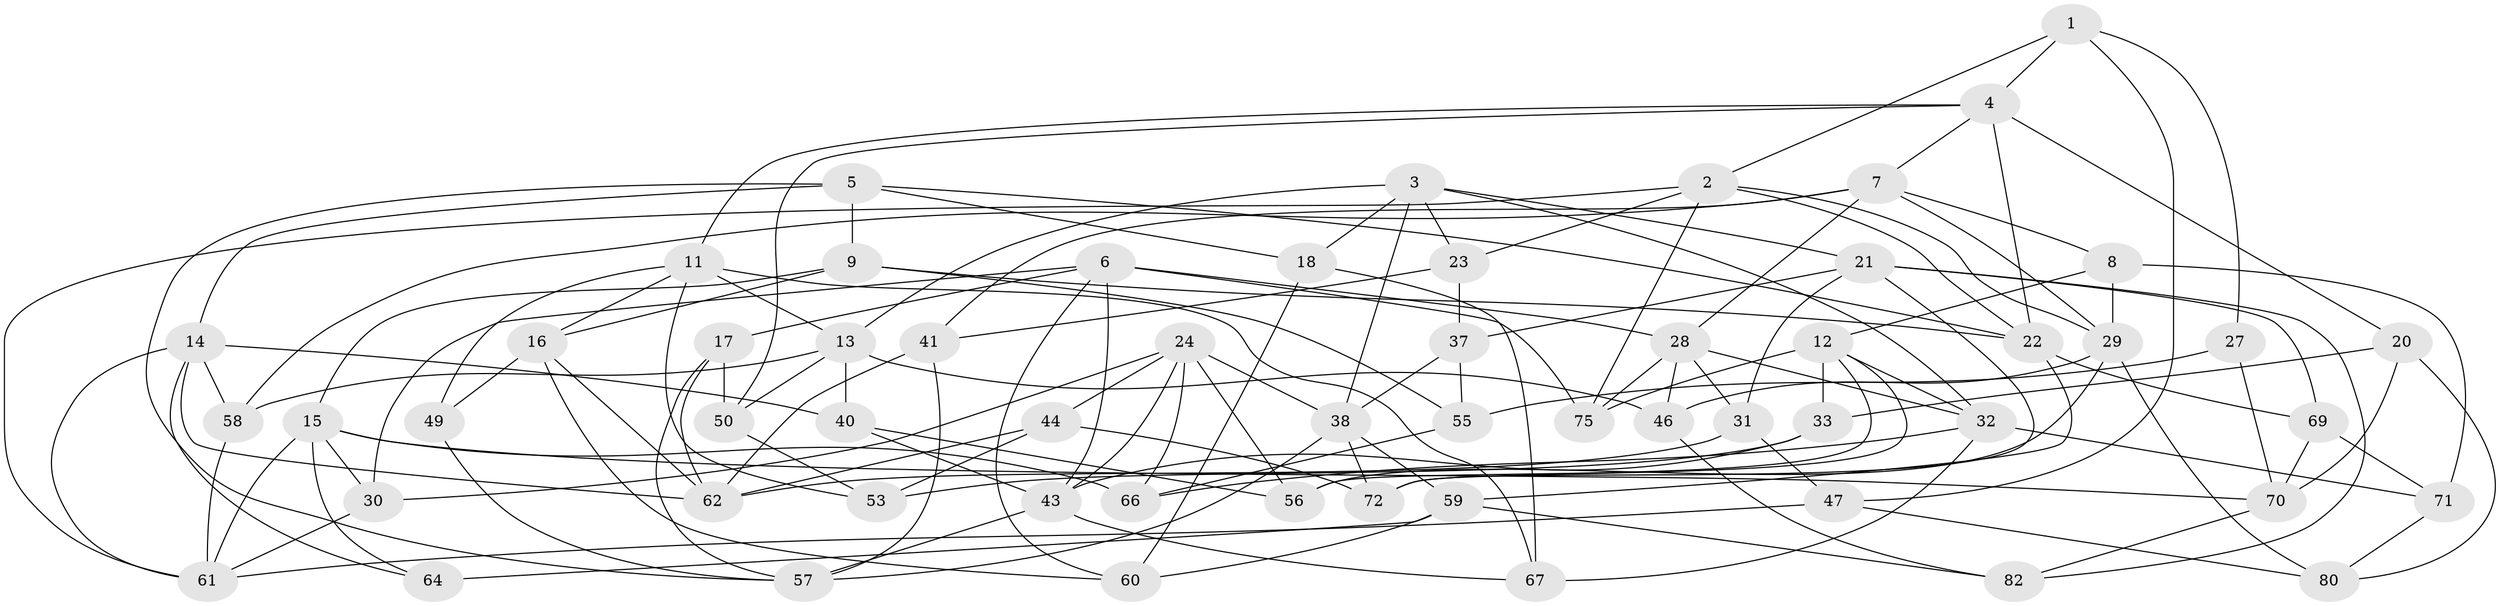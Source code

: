 // Generated by graph-tools (version 1.1) at 2025/52/02/27/25 19:52:35]
// undirected, 58 vertices, 138 edges
graph export_dot {
graph [start="1"]
  node [color=gray90,style=filled];
  1;
  2 [super="+10"];
  3 [super="+78"];
  4 [super="+19"];
  5 [super="+52"];
  6 [super="+42"];
  7 [super="+35"];
  8;
  9 [super="+36"];
  11 [super="+51"];
  12 [super="+84"];
  13 [super="+65"];
  14 [super="+34"];
  15 [super="+25"];
  16 [super="+39"];
  17;
  18;
  20;
  21 [super="+73"];
  22 [super="+26"];
  23;
  24 [super="+63"];
  27;
  28 [super="+48"];
  29 [super="+45"];
  30;
  31;
  32 [super="+77"];
  33;
  37;
  38 [super="+81"];
  40;
  41;
  43 [super="+54"];
  44;
  46;
  47;
  49;
  50;
  53;
  55;
  56;
  57 [super="+74"];
  58;
  59 [super="+76"];
  60;
  61 [super="+68"];
  62 [super="+83"];
  64;
  66;
  67;
  69;
  70 [super="+79"];
  71;
  72;
  75;
  80;
  82;
  1 -- 27;
  1 -- 47;
  1 -- 4;
  1 -- 2;
  2 -- 61;
  2 -- 75;
  2 -- 29;
  2 -- 23;
  2 -- 22;
  3 -- 18;
  3 -- 32;
  3 -- 13;
  3 -- 21;
  3 -- 38;
  3 -- 23;
  4 -- 20;
  4 -- 7;
  4 -- 50;
  4 -- 22;
  4 -- 11;
  5 -- 18;
  5 -- 9 [weight=2];
  5 -- 57;
  5 -- 14;
  5 -- 22;
  6 -- 60;
  6 -- 30;
  6 -- 17;
  6 -- 75;
  6 -- 43;
  6 -- 28;
  7 -- 58;
  7 -- 8;
  7 -- 41;
  7 -- 29;
  7 -- 28;
  8 -- 71;
  8 -- 12;
  8 -- 29;
  9 -- 55;
  9 -- 16;
  9 -- 22;
  9 -- 15;
  11 -- 16;
  11 -- 53;
  11 -- 13;
  11 -- 49;
  11 -- 67;
  12 -- 56;
  12 -- 72;
  12 -- 32;
  12 -- 33;
  12 -- 75;
  13 -- 46;
  13 -- 50;
  13 -- 58;
  13 -- 40;
  14 -- 40;
  14 -- 61;
  14 -- 64;
  14 -- 62;
  14 -- 58;
  15 -- 66;
  15 -- 30;
  15 -- 64;
  15 -- 61;
  15 -- 70;
  16 -- 62;
  16 -- 49 [weight=2];
  16 -- 60;
  17 -- 57;
  17 -- 50;
  17 -- 62;
  18 -- 67;
  18 -- 60;
  20 -- 80;
  20 -- 70;
  20 -- 33;
  21 -- 31;
  21 -- 69;
  21 -- 82;
  21 -- 72;
  21 -- 37;
  22 -- 69;
  22 -- 59;
  23 -- 37;
  23 -- 41;
  24 -- 66;
  24 -- 44;
  24 -- 56;
  24 -- 38;
  24 -- 30;
  24 -- 43;
  27 -- 70 [weight=2];
  27 -- 55;
  28 -- 32;
  28 -- 46;
  28 -- 75;
  28 -- 31;
  29 -- 56;
  29 -- 80;
  29 -- 46;
  30 -- 61;
  31 -- 47;
  31 -- 62;
  32 -- 66;
  32 -- 67;
  32 -- 71;
  33 -- 53;
  33 -- 43;
  37 -- 55;
  37 -- 38;
  38 -- 72;
  38 -- 59;
  38 -- 57;
  40 -- 56;
  40 -- 43;
  41 -- 62;
  41 -- 57;
  43 -- 67;
  43 -- 57;
  44 -- 53;
  44 -- 72;
  44 -- 62;
  46 -- 82;
  47 -- 80;
  47 -- 61;
  49 -- 57;
  50 -- 53;
  55 -- 66;
  58 -- 61;
  59 -- 60;
  59 -- 64 [weight=2];
  59 -- 82;
  69 -- 70;
  69 -- 71;
  70 -- 82;
  71 -- 80;
}
